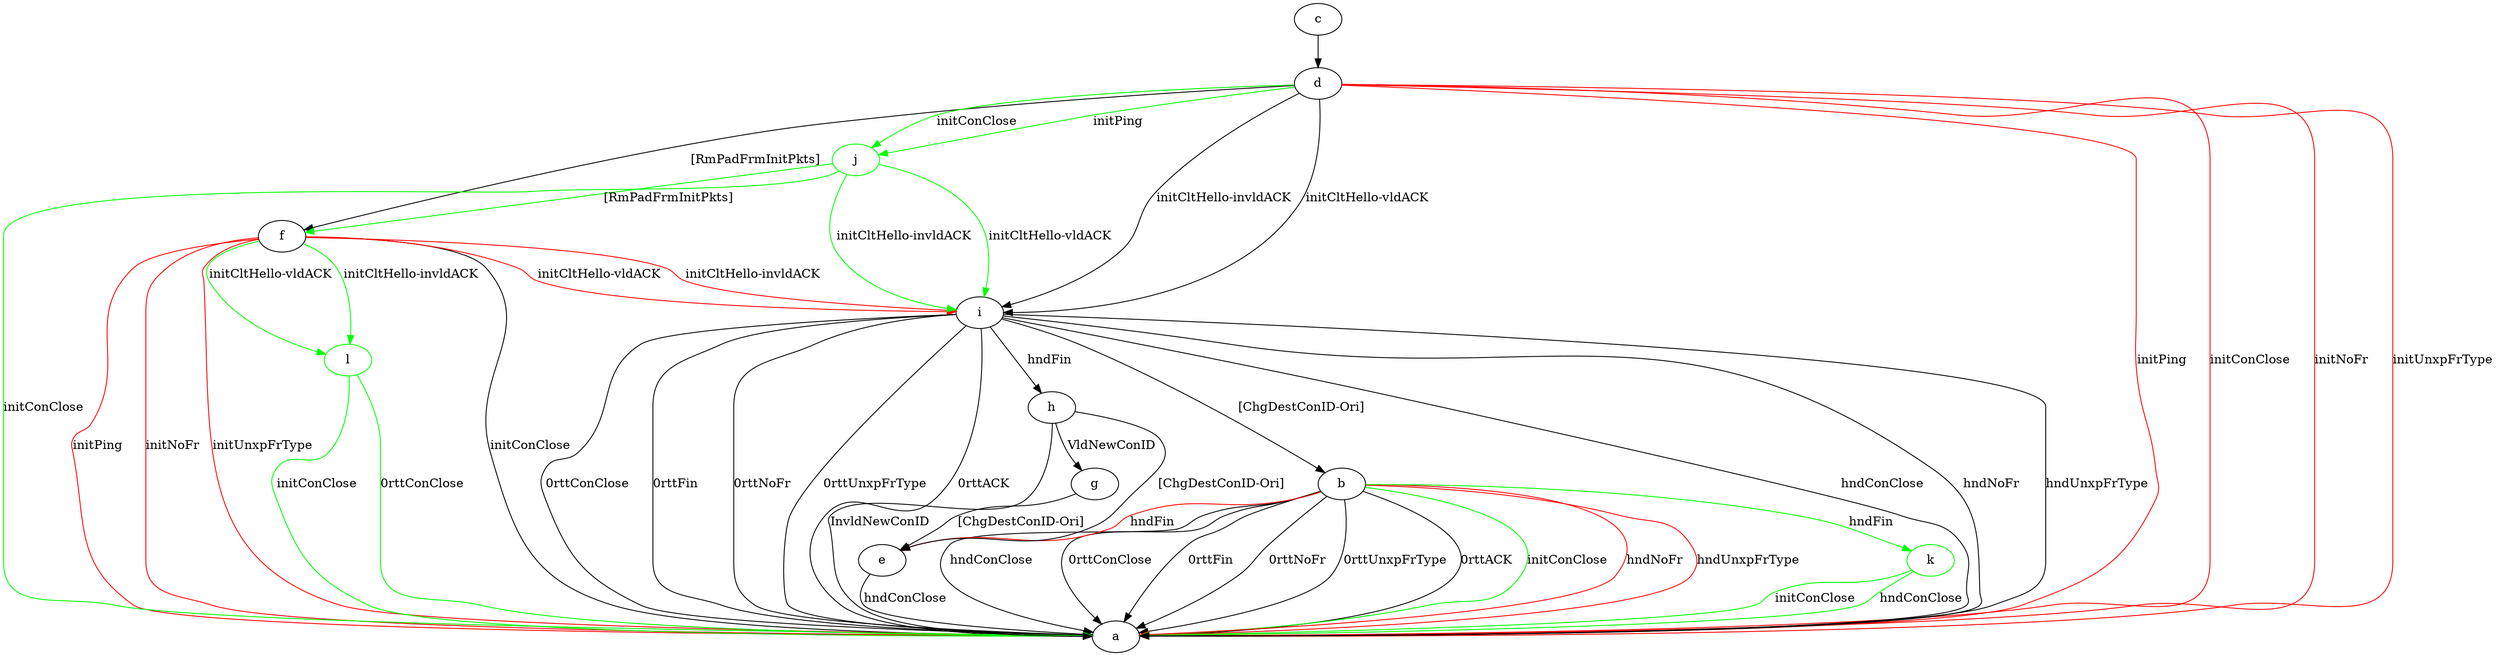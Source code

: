 digraph "" {
	b -> a	[key=0,
		label="hndConClose "];
	b -> a	[key=1,
		label="0rttConClose "];
	b -> a	[key=2,
		label="0rttFin "];
	b -> a	[key=3,
		label="0rttNoFr "];
	b -> a	[key=4,
		label="0rttUnxpFrType "];
	b -> a	[key=5,
		label="0rttACK "];
	b -> a	[key=6,
		color=green,
		label="initConClose "];
	b -> a	[key=7,
		color=red,
		label="hndNoFr "];
	b -> a	[key=8,
		color=red,
		label="hndUnxpFrType "];
	b -> e	[key=0,
		color=red,
		label="hndFin "];
	k	[color=green];
	b -> k	[key=0,
		color=green,
		label="hndFin "];
	c -> d	[key=0];
	d -> a	[key=0,
		color=red,
		label="initPing "];
	d -> a	[key=1,
		color=red,
		label="initConClose "];
	d -> a	[key=2,
		color=red,
		label="initNoFr "];
	d -> a	[key=3,
		color=red,
		label="initUnxpFrType "];
	d -> f	[key=0,
		label="[RmPadFrmInitPkts] "];
	d -> i	[key=0,
		label="initCltHello-vldACK "];
	d -> i	[key=1,
		label="initCltHello-invldACK "];
	j	[color=green];
	d -> j	[key=0,
		color=green,
		label="initPing "];
	d -> j	[key=1,
		color=green,
		label="initConClose "];
	e -> a	[key=0,
		label="hndConClose "];
	f -> a	[key=0,
		label="initConClose "];
	f -> a	[key=1,
		color=red,
		label="initPing "];
	f -> a	[key=2,
		color=red,
		label="initNoFr "];
	f -> a	[key=3,
		color=red,
		label="initUnxpFrType "];
	f -> i	[key=0,
		color=red,
		label="initCltHello-vldACK "];
	f -> i	[key=1,
		color=red,
		label="initCltHello-invldACK "];
	l	[color=green];
	f -> l	[key=0,
		color=green,
		label="initCltHello-vldACK "];
	f -> l	[key=1,
		color=green,
		label="initCltHello-invldACK "];
	g -> e	[key=0,
		label="[ChgDestConID-Ori] "];
	h -> a	[key=0,
		label="InvldNewConID "];
	h -> e	[key=0,
		label="[ChgDestConID-Ori] "];
	h -> g	[key=0,
		label="VldNewConID "];
	i -> a	[key=0,
		label="hndConClose "];
	i -> a	[key=1,
		label="hndNoFr "];
	i -> a	[key=2,
		label="hndUnxpFrType "];
	i -> a	[key=3,
		label="0rttConClose "];
	i -> a	[key=4,
		label="0rttFin "];
	i -> a	[key=5,
		label="0rttNoFr "];
	i -> a	[key=6,
		label="0rttUnxpFrType "];
	i -> a	[key=7,
		label="0rttACK "];
	i -> b	[key=0,
		label="[ChgDestConID-Ori] "];
	i -> h	[key=0,
		label="hndFin "];
	j -> a	[key=0,
		color=green,
		label="initConClose "];
	j -> f	[key=0,
		color=green,
		label="[RmPadFrmInitPkts] "];
	j -> i	[key=0,
		color=green,
		label="initCltHello-vldACK "];
	j -> i	[key=1,
		color=green,
		label="initCltHello-invldACK "];
	k -> a	[key=0,
		color=green,
		label="initConClose "];
	k -> a	[key=1,
		color=green,
		label="hndConClose "];
	l -> a	[key=0,
		color=green,
		label="initConClose "];
	l -> a	[key=1,
		color=green,
		label="0rttConClose "];
}
